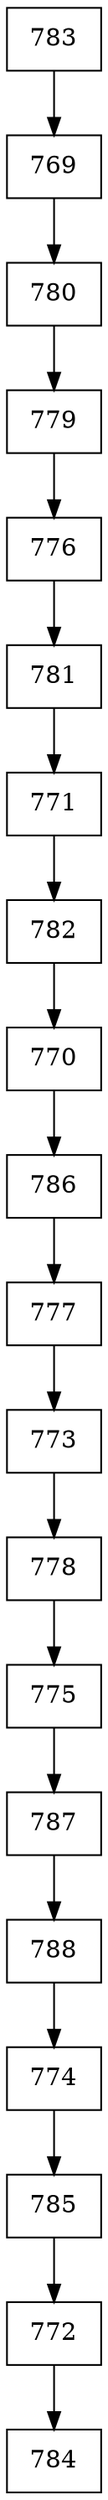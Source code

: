 digraph G {
  node [shape=record];
  node0 [label="{783}"];
  node0 -> node1;
  node1 [label="{769}"];
  node1 -> node2;
  node2 [label="{780}"];
  node2 -> node3;
  node3 [label="{779}"];
  node3 -> node4;
  node4 [label="{776}"];
  node4 -> node5;
  node5 [label="{781}"];
  node5 -> node6;
  node6 [label="{771}"];
  node6 -> node7;
  node7 [label="{782}"];
  node7 -> node8;
  node8 [label="{770}"];
  node8 -> node9;
  node9 [label="{786}"];
  node9 -> node10;
  node10 [label="{777}"];
  node10 -> node11;
  node11 [label="{773}"];
  node11 -> node12;
  node12 [label="{778}"];
  node12 -> node13;
  node13 [label="{775}"];
  node13 -> node14;
  node14 [label="{787}"];
  node14 -> node15;
  node15 [label="{788}"];
  node15 -> node16;
  node16 [label="{774}"];
  node16 -> node17;
  node17 [label="{785}"];
  node17 -> node18;
  node18 [label="{772}"];
  node18 -> node19;
  node19 [label="{784}"];
}
